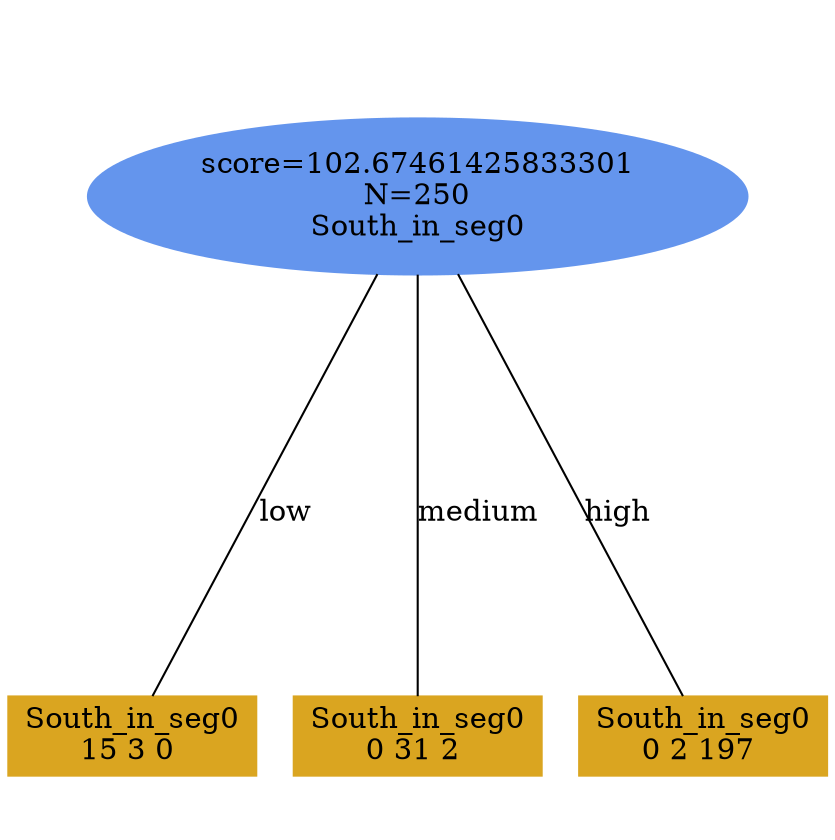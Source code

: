 digraph "DD" {
size = "7.5,10"
ratio=1.0;
center = true;
edge [dir = none];
{ rank = same; node [shape=ellipse, style=filled, color=cornflowerblue];"3146" [label="score=102.67461425833301\nN=250\nSouth_in_seg0"];}
{ rank = same; node [shape=box, style=filled, color=goldenrod];"3147" [label="South_in_seg0\n15 3 0 "];}
{ rank = same; node [shape=box, style=filled, color=goldenrod];"3148" [label="South_in_seg0\n0 31 2 "];}
{ rank = same; node [shape=box, style=filled, color=goldenrod];"3149" [label="South_in_seg0\n0 2 197 "];}
"3146" -> "3147" [label = "low"];
"3146" -> "3148" [label = "medium"];
"3146" -> "3149" [label = "high"];

}